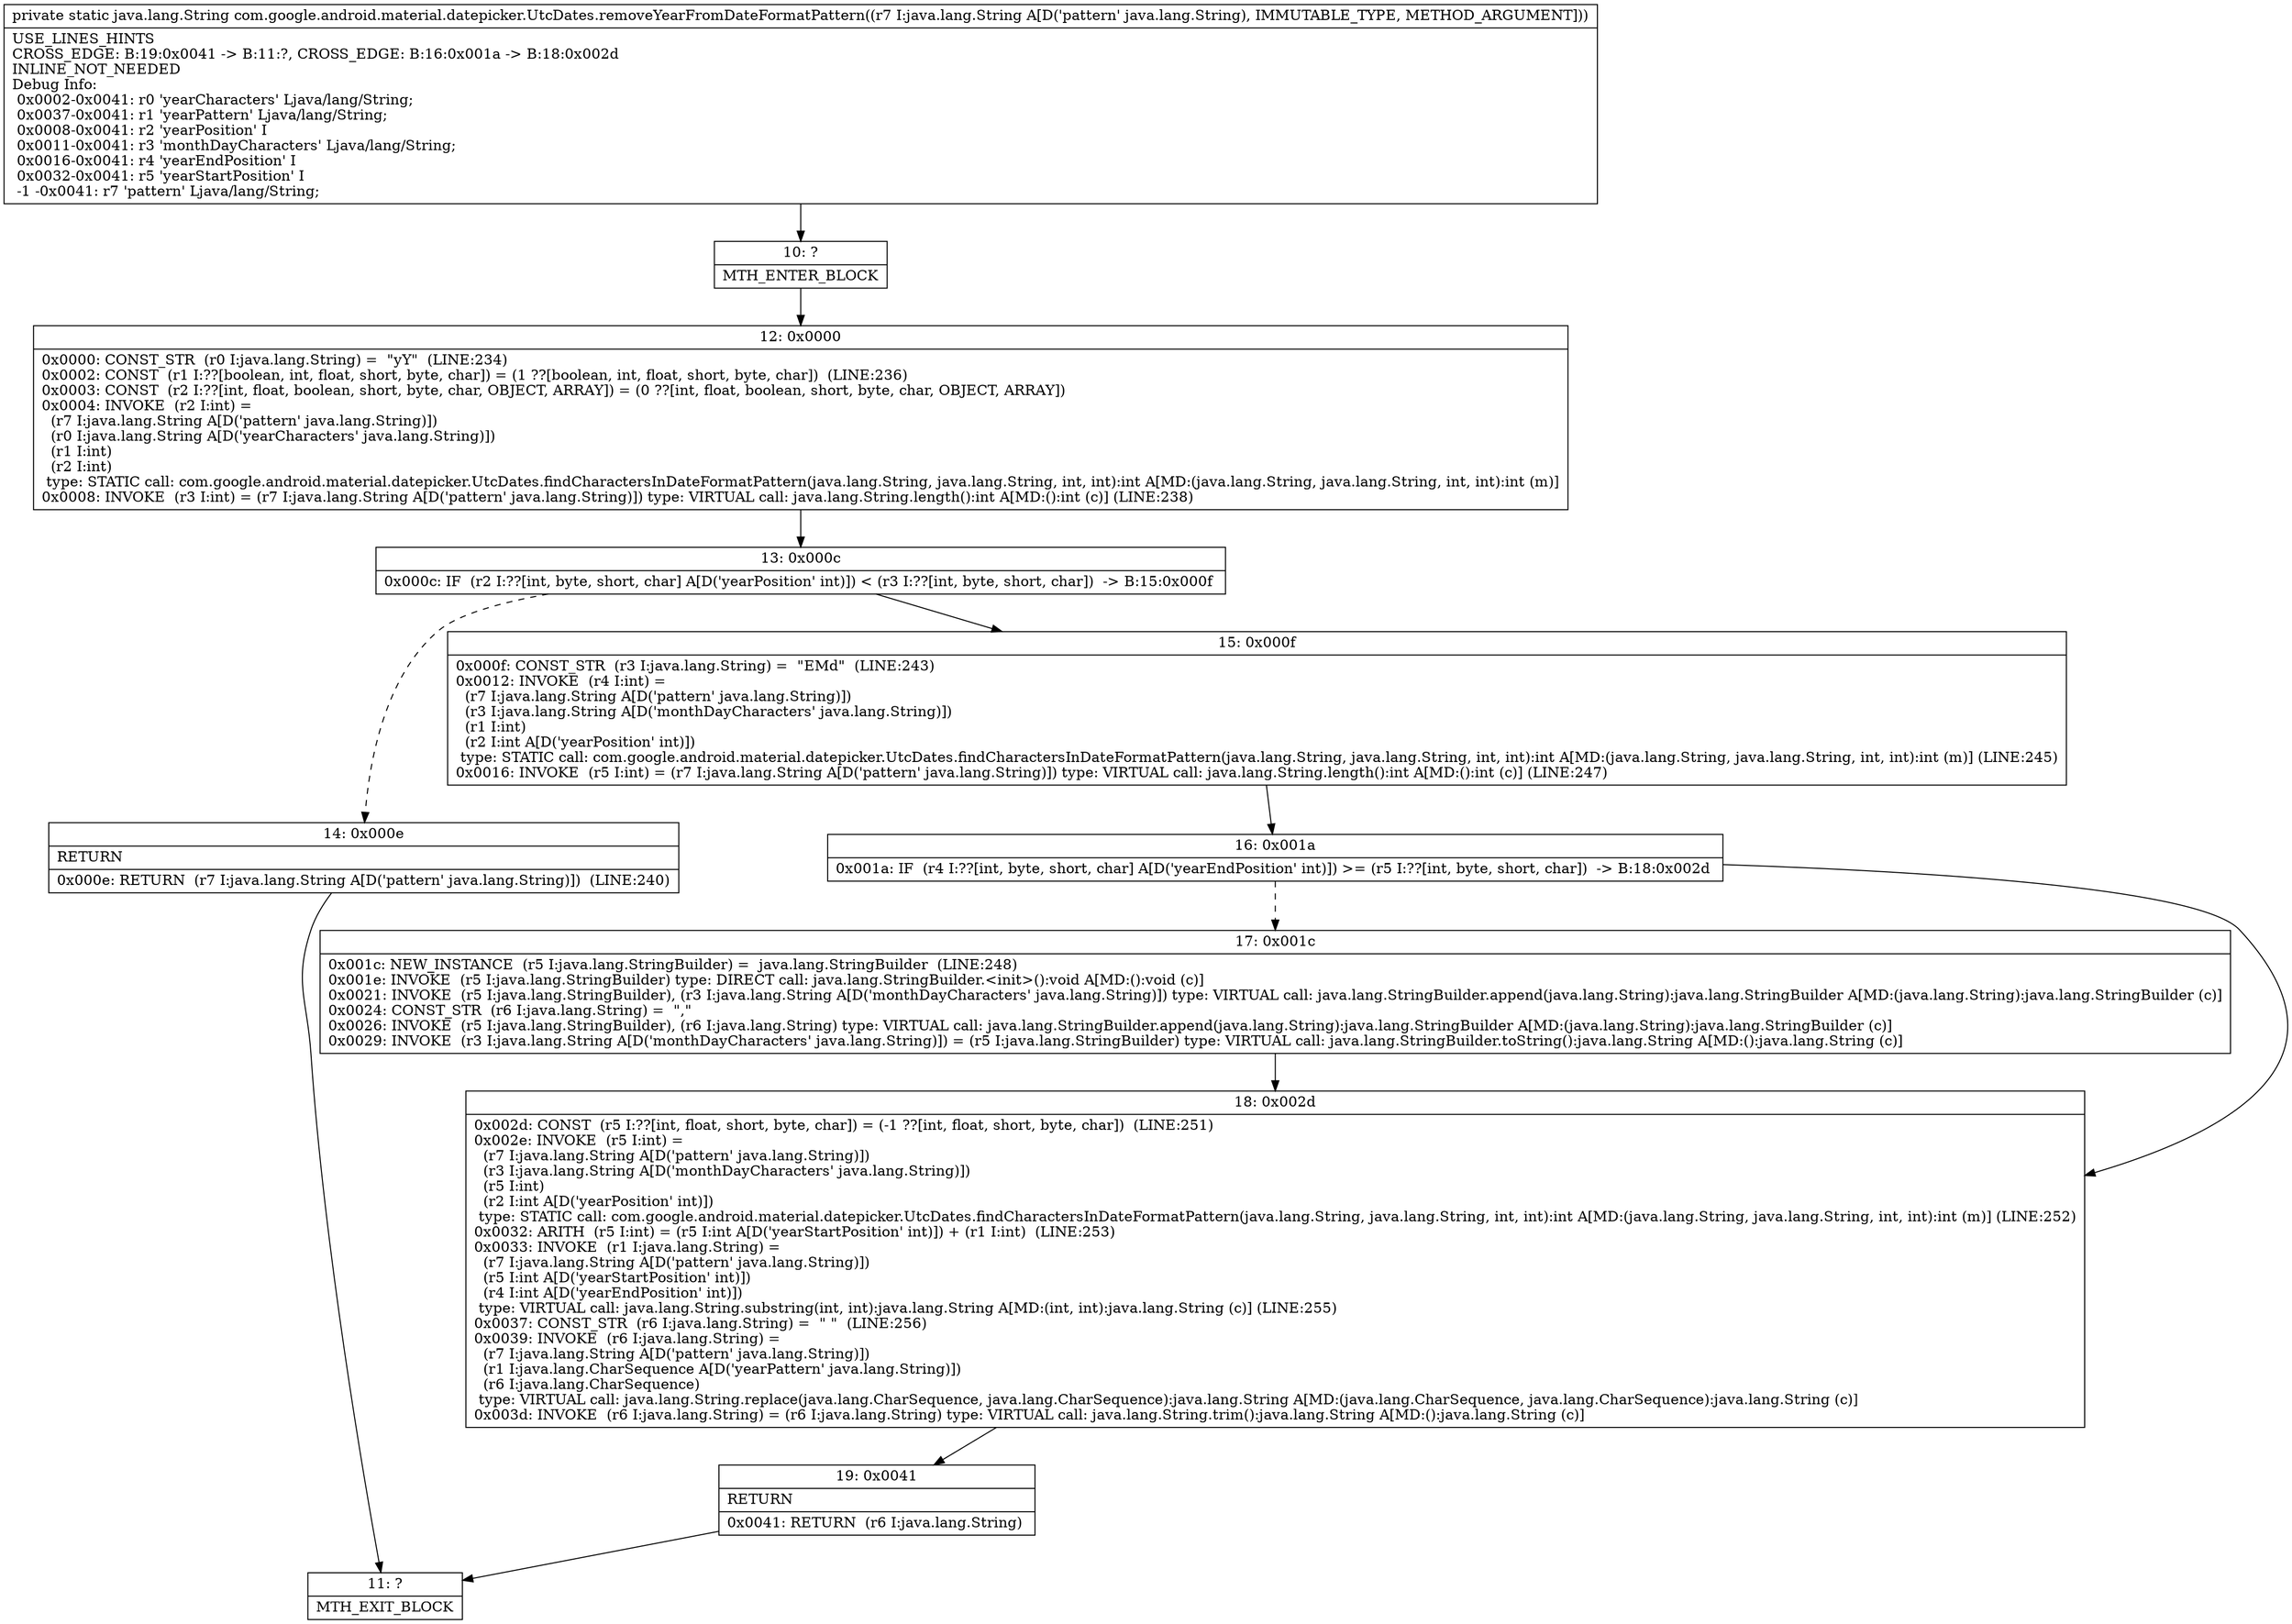 digraph "CFG forcom.google.android.material.datepicker.UtcDates.removeYearFromDateFormatPattern(Ljava\/lang\/String;)Ljava\/lang\/String;" {
Node_10 [shape=record,label="{10\:\ ?|MTH_ENTER_BLOCK\l}"];
Node_12 [shape=record,label="{12\:\ 0x0000|0x0000: CONST_STR  (r0 I:java.lang.String) =  \"yY\"  (LINE:234)\l0x0002: CONST  (r1 I:??[boolean, int, float, short, byte, char]) = (1 ??[boolean, int, float, short, byte, char])  (LINE:236)\l0x0003: CONST  (r2 I:??[int, float, boolean, short, byte, char, OBJECT, ARRAY]) = (0 ??[int, float, boolean, short, byte, char, OBJECT, ARRAY]) \l0x0004: INVOKE  (r2 I:int) = \l  (r7 I:java.lang.String A[D('pattern' java.lang.String)])\l  (r0 I:java.lang.String A[D('yearCharacters' java.lang.String)])\l  (r1 I:int)\l  (r2 I:int)\l type: STATIC call: com.google.android.material.datepicker.UtcDates.findCharactersInDateFormatPattern(java.lang.String, java.lang.String, int, int):int A[MD:(java.lang.String, java.lang.String, int, int):int (m)]\l0x0008: INVOKE  (r3 I:int) = (r7 I:java.lang.String A[D('pattern' java.lang.String)]) type: VIRTUAL call: java.lang.String.length():int A[MD:():int (c)] (LINE:238)\l}"];
Node_13 [shape=record,label="{13\:\ 0x000c|0x000c: IF  (r2 I:??[int, byte, short, char] A[D('yearPosition' int)]) \< (r3 I:??[int, byte, short, char])  \-\> B:15:0x000f \l}"];
Node_14 [shape=record,label="{14\:\ 0x000e|RETURN\l|0x000e: RETURN  (r7 I:java.lang.String A[D('pattern' java.lang.String)])  (LINE:240)\l}"];
Node_11 [shape=record,label="{11\:\ ?|MTH_EXIT_BLOCK\l}"];
Node_15 [shape=record,label="{15\:\ 0x000f|0x000f: CONST_STR  (r3 I:java.lang.String) =  \"EMd\"  (LINE:243)\l0x0012: INVOKE  (r4 I:int) = \l  (r7 I:java.lang.String A[D('pattern' java.lang.String)])\l  (r3 I:java.lang.String A[D('monthDayCharacters' java.lang.String)])\l  (r1 I:int)\l  (r2 I:int A[D('yearPosition' int)])\l type: STATIC call: com.google.android.material.datepicker.UtcDates.findCharactersInDateFormatPattern(java.lang.String, java.lang.String, int, int):int A[MD:(java.lang.String, java.lang.String, int, int):int (m)] (LINE:245)\l0x0016: INVOKE  (r5 I:int) = (r7 I:java.lang.String A[D('pattern' java.lang.String)]) type: VIRTUAL call: java.lang.String.length():int A[MD:():int (c)] (LINE:247)\l}"];
Node_16 [shape=record,label="{16\:\ 0x001a|0x001a: IF  (r4 I:??[int, byte, short, char] A[D('yearEndPosition' int)]) \>= (r5 I:??[int, byte, short, char])  \-\> B:18:0x002d \l}"];
Node_17 [shape=record,label="{17\:\ 0x001c|0x001c: NEW_INSTANCE  (r5 I:java.lang.StringBuilder) =  java.lang.StringBuilder  (LINE:248)\l0x001e: INVOKE  (r5 I:java.lang.StringBuilder) type: DIRECT call: java.lang.StringBuilder.\<init\>():void A[MD:():void (c)]\l0x0021: INVOKE  (r5 I:java.lang.StringBuilder), (r3 I:java.lang.String A[D('monthDayCharacters' java.lang.String)]) type: VIRTUAL call: java.lang.StringBuilder.append(java.lang.String):java.lang.StringBuilder A[MD:(java.lang.String):java.lang.StringBuilder (c)]\l0x0024: CONST_STR  (r6 I:java.lang.String) =  \",\" \l0x0026: INVOKE  (r5 I:java.lang.StringBuilder), (r6 I:java.lang.String) type: VIRTUAL call: java.lang.StringBuilder.append(java.lang.String):java.lang.StringBuilder A[MD:(java.lang.String):java.lang.StringBuilder (c)]\l0x0029: INVOKE  (r3 I:java.lang.String A[D('monthDayCharacters' java.lang.String)]) = (r5 I:java.lang.StringBuilder) type: VIRTUAL call: java.lang.StringBuilder.toString():java.lang.String A[MD:():java.lang.String (c)]\l}"];
Node_18 [shape=record,label="{18\:\ 0x002d|0x002d: CONST  (r5 I:??[int, float, short, byte, char]) = (\-1 ??[int, float, short, byte, char])  (LINE:251)\l0x002e: INVOKE  (r5 I:int) = \l  (r7 I:java.lang.String A[D('pattern' java.lang.String)])\l  (r3 I:java.lang.String A[D('monthDayCharacters' java.lang.String)])\l  (r5 I:int)\l  (r2 I:int A[D('yearPosition' int)])\l type: STATIC call: com.google.android.material.datepicker.UtcDates.findCharactersInDateFormatPattern(java.lang.String, java.lang.String, int, int):int A[MD:(java.lang.String, java.lang.String, int, int):int (m)] (LINE:252)\l0x0032: ARITH  (r5 I:int) = (r5 I:int A[D('yearStartPosition' int)]) + (r1 I:int)  (LINE:253)\l0x0033: INVOKE  (r1 I:java.lang.String) = \l  (r7 I:java.lang.String A[D('pattern' java.lang.String)])\l  (r5 I:int A[D('yearStartPosition' int)])\l  (r4 I:int A[D('yearEndPosition' int)])\l type: VIRTUAL call: java.lang.String.substring(int, int):java.lang.String A[MD:(int, int):java.lang.String (c)] (LINE:255)\l0x0037: CONST_STR  (r6 I:java.lang.String) =  \" \"  (LINE:256)\l0x0039: INVOKE  (r6 I:java.lang.String) = \l  (r7 I:java.lang.String A[D('pattern' java.lang.String)])\l  (r1 I:java.lang.CharSequence A[D('yearPattern' java.lang.String)])\l  (r6 I:java.lang.CharSequence)\l type: VIRTUAL call: java.lang.String.replace(java.lang.CharSequence, java.lang.CharSequence):java.lang.String A[MD:(java.lang.CharSequence, java.lang.CharSequence):java.lang.String (c)]\l0x003d: INVOKE  (r6 I:java.lang.String) = (r6 I:java.lang.String) type: VIRTUAL call: java.lang.String.trim():java.lang.String A[MD:():java.lang.String (c)]\l}"];
Node_19 [shape=record,label="{19\:\ 0x0041|RETURN\l|0x0041: RETURN  (r6 I:java.lang.String) \l}"];
MethodNode[shape=record,label="{private static java.lang.String com.google.android.material.datepicker.UtcDates.removeYearFromDateFormatPattern((r7 I:java.lang.String A[D('pattern' java.lang.String), IMMUTABLE_TYPE, METHOD_ARGUMENT]))  | USE_LINES_HINTS\lCROSS_EDGE: B:19:0x0041 \-\> B:11:?, CROSS_EDGE: B:16:0x001a \-\> B:18:0x002d\lINLINE_NOT_NEEDED\lDebug Info:\l  0x0002\-0x0041: r0 'yearCharacters' Ljava\/lang\/String;\l  0x0037\-0x0041: r1 'yearPattern' Ljava\/lang\/String;\l  0x0008\-0x0041: r2 'yearPosition' I\l  0x0011\-0x0041: r3 'monthDayCharacters' Ljava\/lang\/String;\l  0x0016\-0x0041: r4 'yearEndPosition' I\l  0x0032\-0x0041: r5 'yearStartPosition' I\l  \-1 \-0x0041: r7 'pattern' Ljava\/lang\/String;\l}"];
MethodNode -> Node_10;Node_10 -> Node_12;
Node_12 -> Node_13;
Node_13 -> Node_14[style=dashed];
Node_13 -> Node_15;
Node_14 -> Node_11;
Node_15 -> Node_16;
Node_16 -> Node_17[style=dashed];
Node_16 -> Node_18;
Node_17 -> Node_18;
Node_18 -> Node_19;
Node_19 -> Node_11;
}

